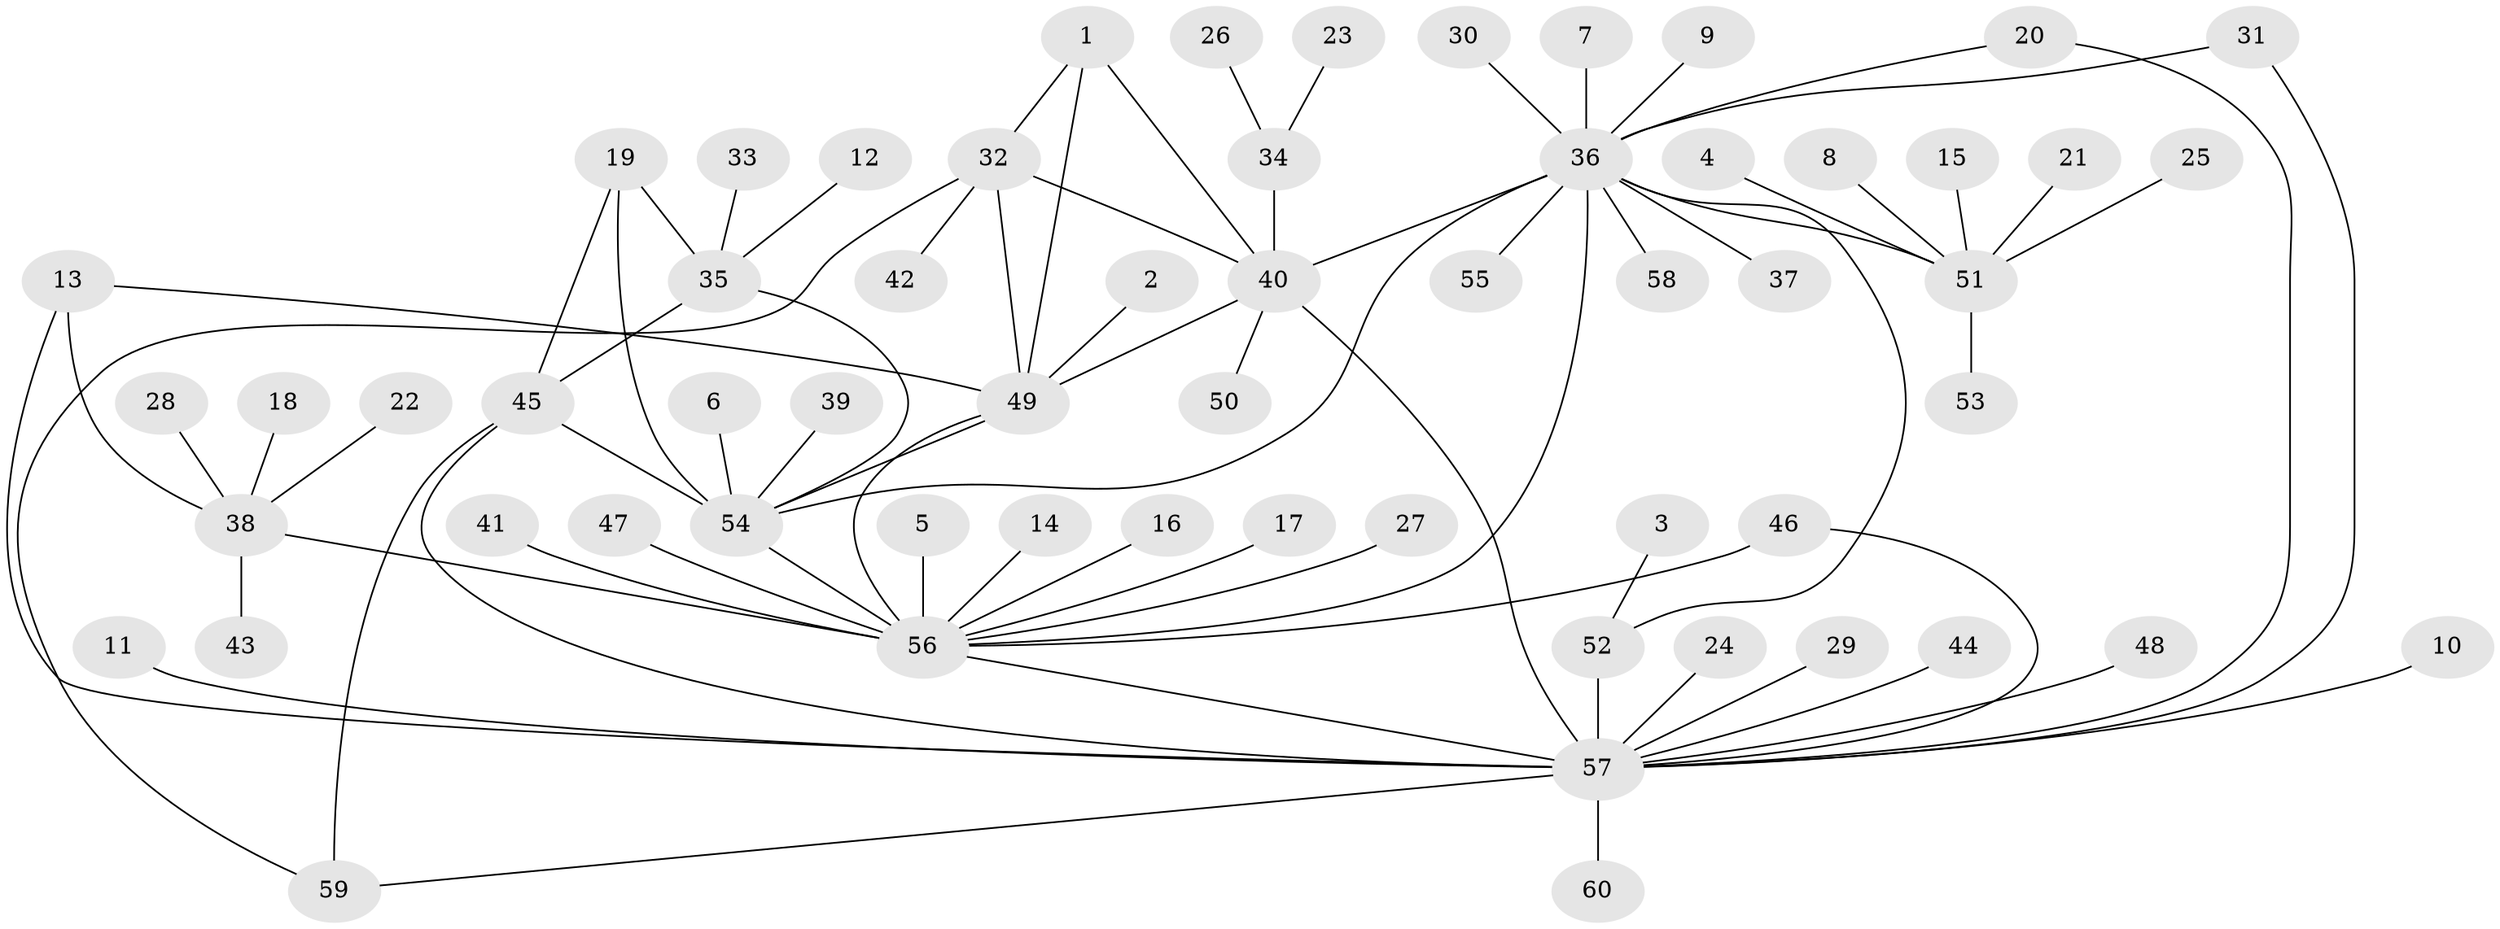 // original degree distribution, {13: 0.008333333333333333, 7: 0.05, 9: 0.03333333333333333, 5: 0.016666666666666666, 10: 0.03333333333333333, 8: 0.058333333333333334, 6: 0.041666666666666664, 14: 0.008333333333333333, 12: 0.008333333333333333, 2: 0.14166666666666666, 1: 0.5666666666666667, 4: 0.008333333333333333, 3: 0.025}
// Generated by graph-tools (version 1.1) at 2025/50/03/09/25 03:50:43]
// undirected, 60 vertices, 78 edges
graph export_dot {
graph [start="1"]
  node [color=gray90,style=filled];
  1;
  2;
  3;
  4;
  5;
  6;
  7;
  8;
  9;
  10;
  11;
  12;
  13;
  14;
  15;
  16;
  17;
  18;
  19;
  20;
  21;
  22;
  23;
  24;
  25;
  26;
  27;
  28;
  29;
  30;
  31;
  32;
  33;
  34;
  35;
  36;
  37;
  38;
  39;
  40;
  41;
  42;
  43;
  44;
  45;
  46;
  47;
  48;
  49;
  50;
  51;
  52;
  53;
  54;
  55;
  56;
  57;
  58;
  59;
  60;
  1 -- 32 [weight=2.0];
  1 -- 40 [weight=2.0];
  1 -- 49 [weight=1.0];
  2 -- 49 [weight=1.0];
  3 -- 52 [weight=1.0];
  4 -- 51 [weight=1.0];
  5 -- 56 [weight=1.0];
  6 -- 54 [weight=1.0];
  7 -- 36 [weight=1.0];
  8 -- 51 [weight=1.0];
  9 -- 36 [weight=1.0];
  10 -- 57 [weight=1.0];
  11 -- 57 [weight=1.0];
  12 -- 35 [weight=1.0];
  13 -- 38 [weight=1.0];
  13 -- 49 [weight=1.0];
  13 -- 57 [weight=1.0];
  14 -- 56 [weight=1.0];
  15 -- 51 [weight=1.0];
  16 -- 56 [weight=1.0];
  17 -- 56 [weight=1.0];
  18 -- 38 [weight=1.0];
  19 -- 35 [weight=1.0];
  19 -- 45 [weight=1.0];
  19 -- 54 [weight=3.0];
  20 -- 36 [weight=1.0];
  20 -- 57 [weight=1.0];
  21 -- 51 [weight=1.0];
  22 -- 38 [weight=1.0];
  23 -- 34 [weight=1.0];
  24 -- 57 [weight=1.0];
  25 -- 51 [weight=1.0];
  26 -- 34 [weight=1.0];
  27 -- 56 [weight=1.0];
  28 -- 38 [weight=1.0];
  29 -- 57 [weight=1.0];
  30 -- 36 [weight=1.0];
  31 -- 36 [weight=1.0];
  31 -- 57 [weight=1.0];
  32 -- 40 [weight=4.0];
  32 -- 42 [weight=1.0];
  32 -- 49 [weight=2.0];
  32 -- 59 [weight=1.0];
  33 -- 35 [weight=1.0];
  34 -- 40 [weight=1.0];
  35 -- 45 [weight=1.0];
  35 -- 54 [weight=3.0];
  36 -- 37 [weight=1.0];
  36 -- 40 [weight=1.0];
  36 -- 51 [weight=5.0];
  36 -- 52 [weight=1.0];
  36 -- 54 [weight=1.0];
  36 -- 55 [weight=1.0];
  36 -- 56 [weight=3.0];
  36 -- 58 [weight=1.0];
  38 -- 43 [weight=1.0];
  38 -- 56 [weight=5.0];
  39 -- 54 [weight=1.0];
  40 -- 49 [weight=2.0];
  40 -- 50 [weight=1.0];
  40 -- 57 [weight=1.0];
  41 -- 56 [weight=1.0];
  44 -- 57 [weight=1.0];
  45 -- 54 [weight=3.0];
  45 -- 57 [weight=1.0];
  45 -- 59 [weight=1.0];
  46 -- 56 [weight=1.0];
  46 -- 57 [weight=1.0];
  47 -- 56 [weight=1.0];
  48 -- 57 [weight=1.0];
  49 -- 54 [weight=1.0];
  49 -- 56 [weight=1.0];
  51 -- 53 [weight=1.0];
  52 -- 57 [weight=5.0];
  54 -- 56 [weight=1.0];
  56 -- 57 [weight=1.0];
  57 -- 59 [weight=1.0];
  57 -- 60 [weight=1.0];
}
